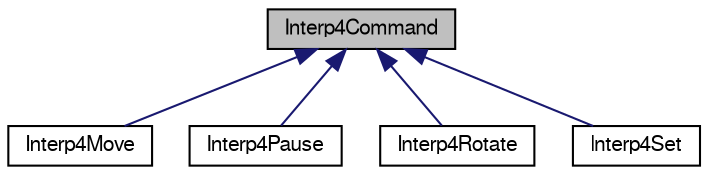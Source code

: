 digraph "Interp4Command"
{
 // LATEX_PDF_SIZE
  edge [fontname="FreeSans",fontsize="10",labelfontname="FreeSans",labelfontsize="10"];
  node [fontname="FreeSans",fontsize="10",shape=record];
  Node1 [label="Interp4Command",height=0.2,width=0.4,color="black", fillcolor="grey75", style="filled", fontcolor="black",tooltip="Modeluje abstrakcyjne polecenie dla robota mobilnego."];
  Node1 -> Node2 [dir="back",color="midnightblue",fontsize="10",style="solid",fontname="FreeSans"];
  Node2 [label="Interp4Move",height=0.2,width=0.4,color="black", fillcolor="white", style="filled",URL="$classInterp4Move.html",tooltip="Modeluje polecenie dla robota mobilnego, które wymusza jego ruch do przodu."];
  Node1 -> Node3 [dir="back",color="midnightblue",fontsize="10",style="solid",fontname="FreeSans"];
  Node3 [label="Interp4Pause",height=0.2,width=0.4,color="black", fillcolor="white", style="filled",URL="$classInterp4Pause.html",tooltip="Modeluje polecenie dla robota mobilnego, które wymusza jego ruch do przodu."];
  Node1 -> Node4 [dir="back",color="midnightblue",fontsize="10",style="solid",fontname="FreeSans"];
  Node4 [label="Interp4Rotate",height=0.2,width=0.4,color="black", fillcolor="white", style="filled",URL="$classInterp4Rotate.html",tooltip="Modeluje polecenie dla robota mobilnego, które wymusza jego ruch do przodu."];
  Node1 -> Node5 [dir="back",color="midnightblue",fontsize="10",style="solid",fontname="FreeSans"];
  Node5 [label="Interp4Set",height=0.2,width=0.4,color="black", fillcolor="white", style="filled",URL="$classInterp4Set.html",tooltip="Modeluje polecenie dla robota mobilnego, które wymusza jego ruch do przodu."];
}
